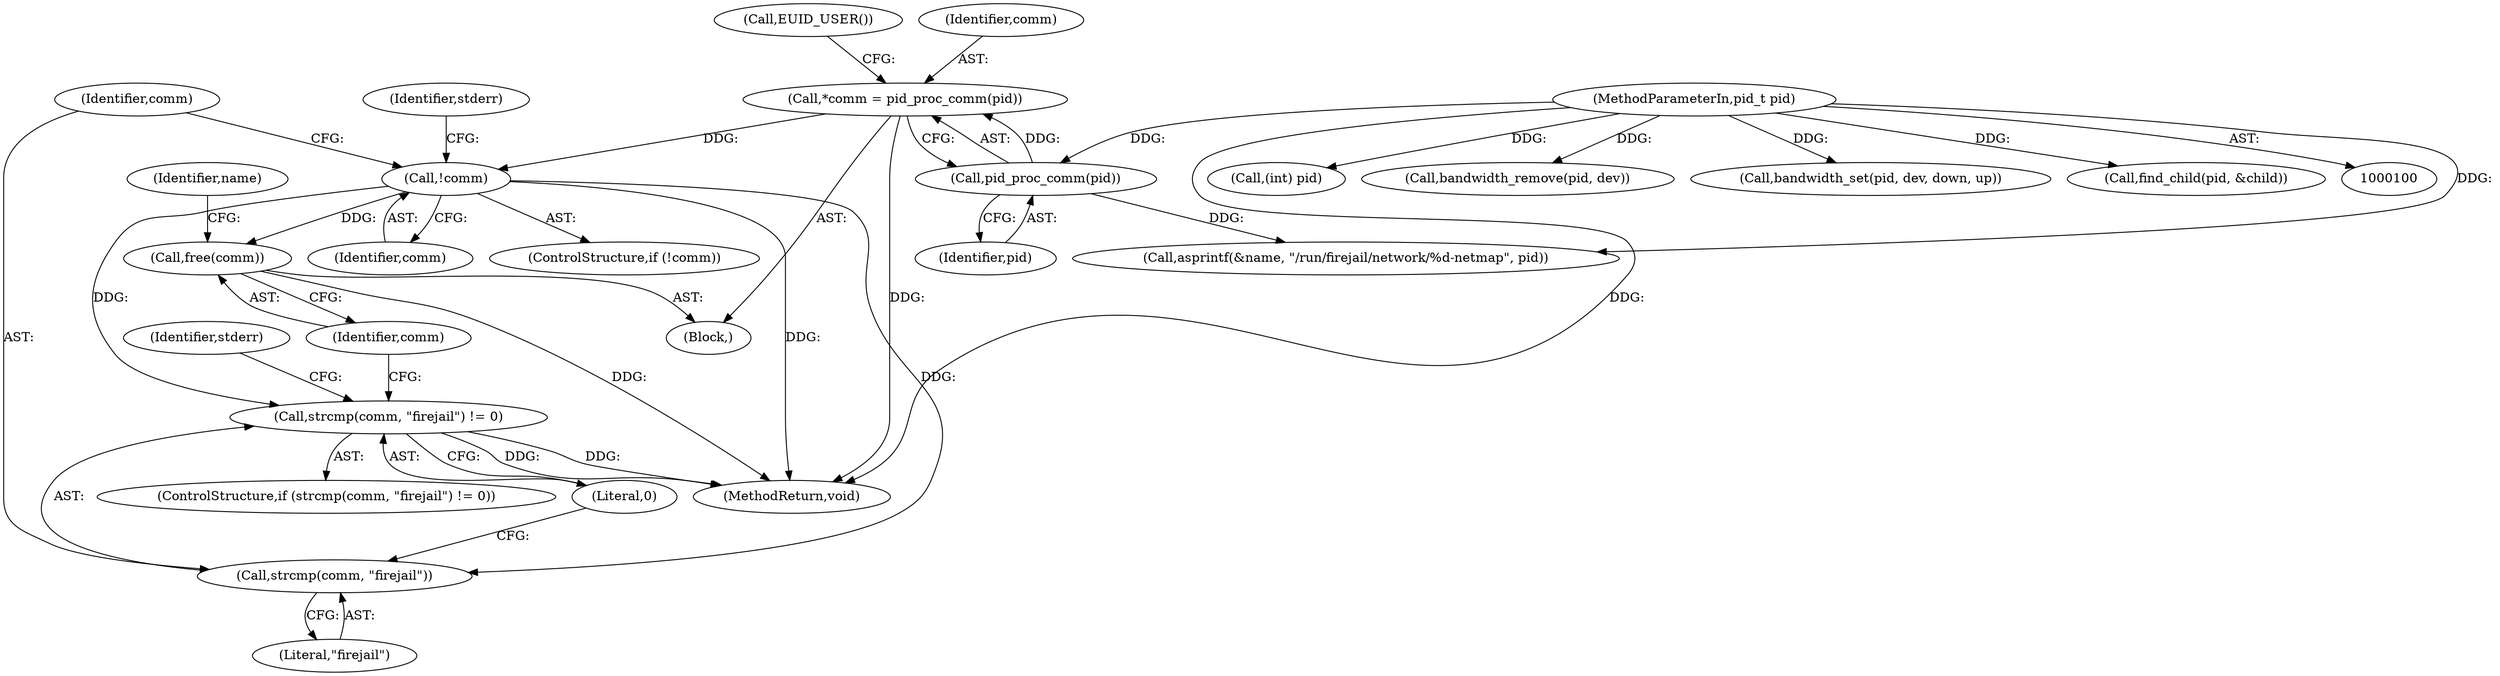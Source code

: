 digraph "0_firejail_5d43fdcd215203868d440ffc42036f5f5ffc89fc@pointer" {
"1000116" [label="(Call,!comm)"];
"1000110" [label="(Call,*comm = pid_proc_comm(pid))"];
"1000112" [label="(Call,pid_proc_comm(pid))"];
"1000101" [label="(MethodParameterIn,pid_t pid)"];
"1000125" [label="(Call,strcmp(comm, \"firejail\") != 0)"];
"1000126" [label="(Call,strcmp(comm, \"firejail\"))"];
"1000136" [label="(Call,free(comm))"];
"1000114" [label="(Call,EUID_USER())"];
"1000137" [label="(Identifier,comm)"];
"1000136" [label="(Call,free(comm))"];
"1000143" [label="(Identifier,name)"];
"1000227" [label="(Call,(int) pid)"];
"1000113" [label="(Identifier,pid)"];
"1000125" [label="(Call,strcmp(comm, \"firejail\") != 0)"];
"1000117" [label="(Identifier,comm)"];
"1000116" [label="(Call,!comm)"];
"1000132" [label="(Identifier,stderr)"];
"1000120" [label="(Identifier,stderr)"];
"1000127" [label="(Identifier,comm)"];
"1000101" [label="(MethodParameterIn,pid_t pid)"];
"1000111" [label="(Identifier,comm)"];
"1000115" [label="(ControlStructure,if (!comm))"];
"1000209" [label="(Call,bandwidth_remove(pid, dev))"];
"1000124" [label="(ControlStructure,if (strcmp(comm, \"firejail\") != 0))"];
"1000112" [label="(Call,pid_proc_comm(pid))"];
"1000110" [label="(Call,*comm = pid_proc_comm(pid))"];
"1000141" [label="(Call,asprintf(&name, \"/run/firejail/network/%d-netmap\", pid))"];
"1000197" [label="(Call,bandwidth_set(pid, dev, down, up))"];
"1000168" [label="(Call,find_child(pid, &child))"];
"1000129" [label="(Literal,0)"];
"1000126" [label="(Call,strcmp(comm, \"firejail\"))"];
"1000428" [label="(MethodReturn,void)"];
"1000128" [label="(Literal,\"firejail\")"];
"1000106" [label="(Block,)"];
"1000116" -> "1000115"  [label="AST: "];
"1000116" -> "1000117"  [label="CFG: "];
"1000117" -> "1000116"  [label="AST: "];
"1000120" -> "1000116"  [label="CFG: "];
"1000127" -> "1000116"  [label="CFG: "];
"1000116" -> "1000428"  [label="DDG: "];
"1000110" -> "1000116"  [label="DDG: "];
"1000116" -> "1000125"  [label="DDG: "];
"1000116" -> "1000126"  [label="DDG: "];
"1000116" -> "1000136"  [label="DDG: "];
"1000110" -> "1000106"  [label="AST: "];
"1000110" -> "1000112"  [label="CFG: "];
"1000111" -> "1000110"  [label="AST: "];
"1000112" -> "1000110"  [label="AST: "];
"1000114" -> "1000110"  [label="CFG: "];
"1000110" -> "1000428"  [label="DDG: "];
"1000112" -> "1000110"  [label="DDG: "];
"1000112" -> "1000113"  [label="CFG: "];
"1000113" -> "1000112"  [label="AST: "];
"1000101" -> "1000112"  [label="DDG: "];
"1000112" -> "1000141"  [label="DDG: "];
"1000101" -> "1000100"  [label="AST: "];
"1000101" -> "1000428"  [label="DDG: "];
"1000101" -> "1000141"  [label="DDG: "];
"1000101" -> "1000168"  [label="DDG: "];
"1000101" -> "1000197"  [label="DDG: "];
"1000101" -> "1000209"  [label="DDG: "];
"1000101" -> "1000227"  [label="DDG: "];
"1000125" -> "1000124"  [label="AST: "];
"1000125" -> "1000129"  [label="CFG: "];
"1000126" -> "1000125"  [label="AST: "];
"1000129" -> "1000125"  [label="AST: "];
"1000132" -> "1000125"  [label="CFG: "];
"1000137" -> "1000125"  [label="CFG: "];
"1000125" -> "1000428"  [label="DDG: "];
"1000125" -> "1000428"  [label="DDG: "];
"1000126" -> "1000128"  [label="CFG: "];
"1000127" -> "1000126"  [label="AST: "];
"1000128" -> "1000126"  [label="AST: "];
"1000129" -> "1000126"  [label="CFG: "];
"1000136" -> "1000106"  [label="AST: "];
"1000136" -> "1000137"  [label="CFG: "];
"1000137" -> "1000136"  [label="AST: "];
"1000143" -> "1000136"  [label="CFG: "];
"1000136" -> "1000428"  [label="DDG: "];
}
